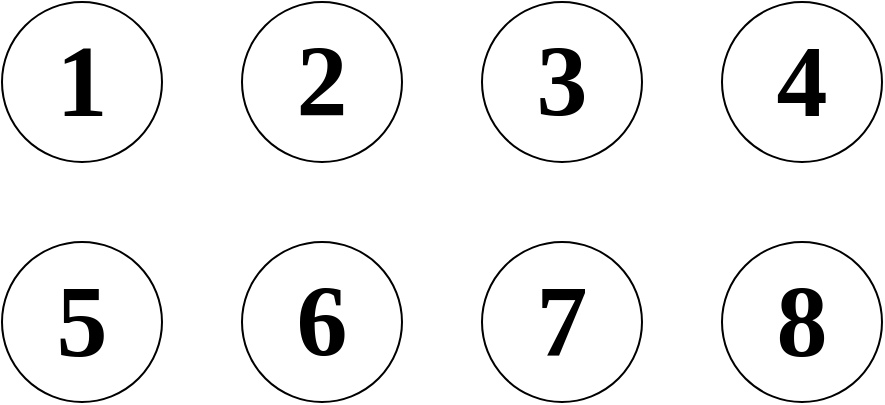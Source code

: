 <mxfile version="27.0.9">
  <diagram name="Page-1" id="GCxg4CPePT4O03we_kSc">
    <mxGraphModel dx="1426" dy="841" grid="1" gridSize="10" guides="1" tooltips="1" connect="1" arrows="1" fold="1" page="1" pageScale="1" pageWidth="850" pageHeight="1100" math="0" shadow="0">
      <root>
        <mxCell id="0" />
        <mxCell id="1" parent="0" />
        <mxCell id="0Hy7rbUaXcPB0iDyUKGK-1" value="1" style="ellipse;whiteSpace=wrap;html=1;aspect=fixed;fontFamily=Tahoma;fontSize=51;fontStyle=1" vertex="1" parent="1">
          <mxGeometry x="200" y="200" width="80" height="80" as="geometry" />
        </mxCell>
        <mxCell id="0Hy7rbUaXcPB0iDyUKGK-2" value="3" style="ellipse;whiteSpace=wrap;html=1;aspect=fixed;fontFamily=Tahoma;fontSize=51;fontStyle=1" vertex="1" parent="1">
          <mxGeometry x="440" y="200" width="80" height="80" as="geometry" />
        </mxCell>
        <mxCell id="0Hy7rbUaXcPB0iDyUKGK-3" value="2" style="ellipse;whiteSpace=wrap;html=1;aspect=fixed;fontFamily=Tahoma;fontSize=51;fontStyle=1" vertex="1" parent="1">
          <mxGeometry x="320" y="200" width="80" height="80" as="geometry" />
        </mxCell>
        <mxCell id="0Hy7rbUaXcPB0iDyUKGK-4" value="4" style="ellipse;whiteSpace=wrap;html=1;aspect=fixed;fontFamily=Tahoma;fontSize=51;fontStyle=1" vertex="1" parent="1">
          <mxGeometry x="560" y="200" width="80" height="80" as="geometry" />
        </mxCell>
        <mxCell id="0Hy7rbUaXcPB0iDyUKGK-5" value="6" style="ellipse;whiteSpace=wrap;html=1;aspect=fixed;fontFamily=Tahoma;fontSize=51;fontStyle=1" vertex="1" parent="1">
          <mxGeometry x="320" y="320" width="80" height="80" as="geometry" />
        </mxCell>
        <mxCell id="0Hy7rbUaXcPB0iDyUKGK-6" value="7" style="ellipse;whiteSpace=wrap;html=1;aspect=fixed;fontFamily=Tahoma;fontSize=51;fontStyle=1" vertex="1" parent="1">
          <mxGeometry x="440" y="320" width="80" height="80" as="geometry" />
        </mxCell>
        <mxCell id="0Hy7rbUaXcPB0iDyUKGK-8" value="8" style="ellipse;whiteSpace=wrap;html=1;aspect=fixed;fontFamily=Tahoma;fontSize=51;fontStyle=1" vertex="1" parent="1">
          <mxGeometry x="560" y="320" width="80" height="80" as="geometry" />
        </mxCell>
        <mxCell id="0Hy7rbUaXcPB0iDyUKGK-9" value="5" style="ellipse;whiteSpace=wrap;html=1;aspect=fixed;fontFamily=Tahoma;fontSize=51;fontStyle=1" vertex="1" parent="1">
          <mxGeometry x="200" y="320" width="80" height="80" as="geometry" />
        </mxCell>
      </root>
    </mxGraphModel>
  </diagram>
</mxfile>
